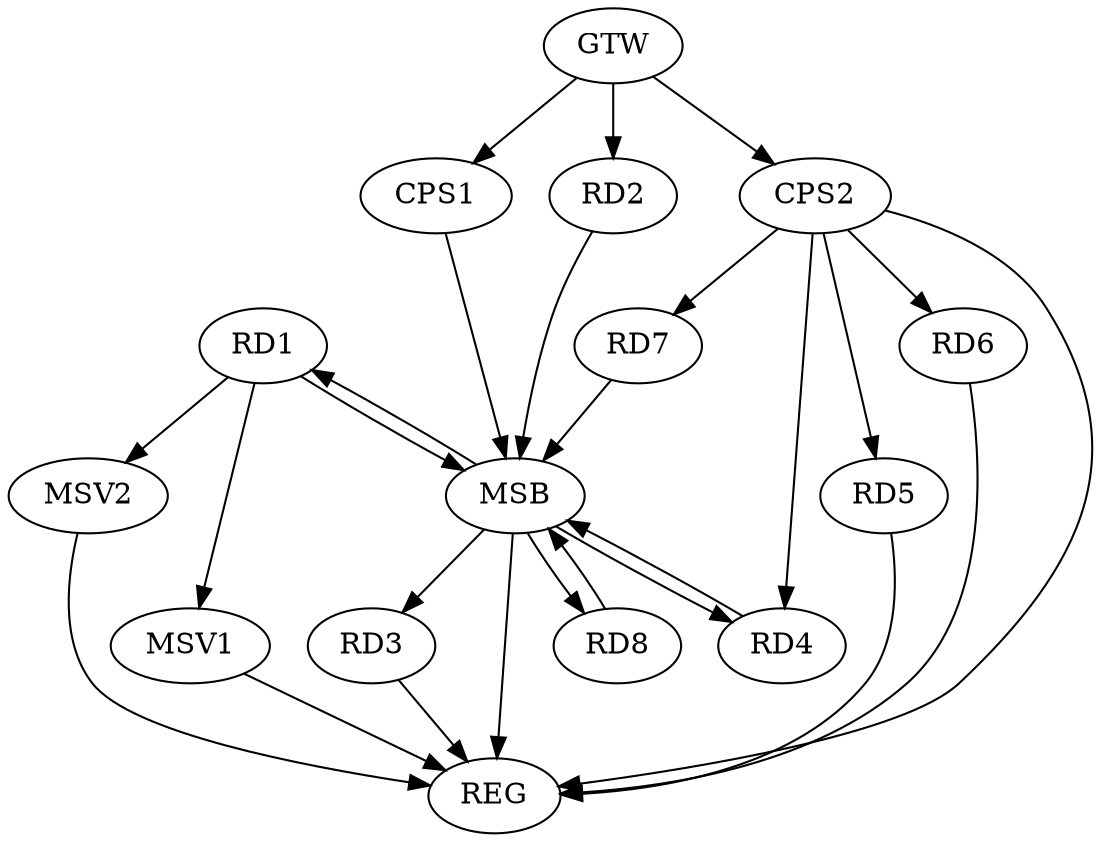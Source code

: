 strict digraph G {
  RD1 [ label="RD1" ];
  RD2 [ label="RD2" ];
  RD3 [ label="RD3" ];
  RD4 [ label="RD4" ];
  RD5 [ label="RD5" ];
  RD6 [ label="RD6" ];
  RD7 [ label="RD7" ];
  RD8 [ label="RD8" ];
  CPS1 [ label="CPS1" ];
  CPS2 [ label="CPS2" ];
  GTW [ label="GTW" ];
  REG [ label="REG" ];
  MSB [ label="MSB" ];
  MSV1 [ label="MSV1" ];
  MSV2 [ label="MSV2" ];
  CPS2 -> RD4;
  CPS2 -> RD5;
  CPS2 -> RD6;
  CPS2 -> RD7;
  GTW -> RD2;
  GTW -> CPS1;
  GTW -> CPS2;
  RD3 -> REG;
  RD5 -> REG;
  RD6 -> REG;
  CPS2 -> REG;
  RD1 -> MSB;
  MSB -> REG;
  RD2 -> MSB;
  MSB -> RD8;
  RD4 -> MSB;
  RD7 -> MSB;
  RD8 -> MSB;
  MSB -> RD1;
  MSB -> RD4;
  CPS1 -> MSB;
  MSB -> RD3;
  RD1 -> MSV1;
  MSV1 -> REG;
  RD1 -> MSV2;
  MSV2 -> REG;
}
